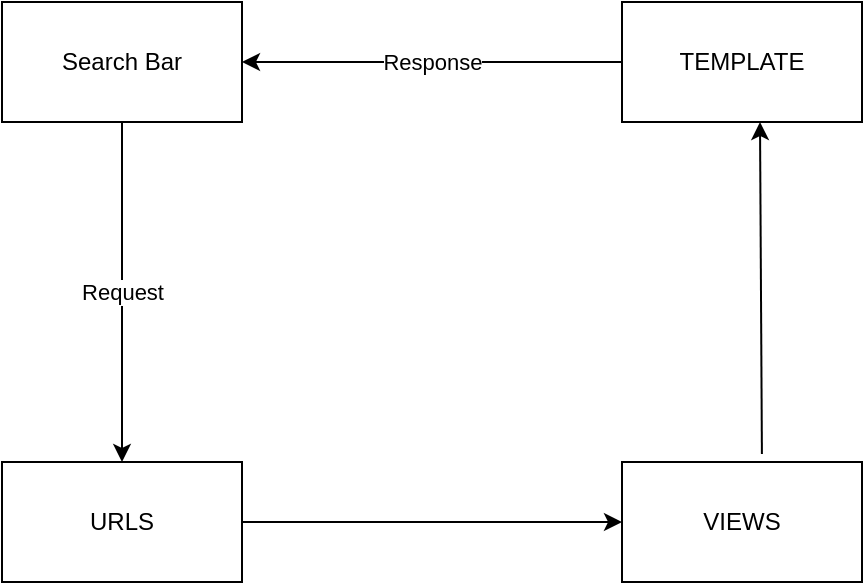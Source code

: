 <mxfile version="21.2.3" type="github">
  <diagram name="Page-1" id="Kp3LggTJVTYBtFRizFHG">
    <mxGraphModel dx="880" dy="465" grid="1" gridSize="10" guides="1" tooltips="1" connect="1" arrows="1" fold="1" page="1" pageScale="1" pageWidth="850" pageHeight="1100" math="0" shadow="0">
      <root>
        <mxCell id="0" />
        <mxCell id="1" parent="0" />
        <mxCell id="ysEN2H4yCYyWhUY970qx-1" value="Search Bar" style="rounded=0;whiteSpace=wrap;html=1;" vertex="1" parent="1">
          <mxGeometry x="140" y="50" width="120" height="60" as="geometry" />
        </mxCell>
        <mxCell id="ysEN2H4yCYyWhUY970qx-2" value="URLS" style="rounded=0;whiteSpace=wrap;html=1;" vertex="1" parent="1">
          <mxGeometry x="140" y="280" width="120" height="60" as="geometry" />
        </mxCell>
        <mxCell id="ysEN2H4yCYyWhUY970qx-3" value="VIEWS" style="rounded=0;whiteSpace=wrap;html=1;" vertex="1" parent="1">
          <mxGeometry x="450" y="280" width="120" height="60" as="geometry" />
        </mxCell>
        <mxCell id="ysEN2H4yCYyWhUY970qx-4" value="TEMPLATE" style="rounded=0;whiteSpace=wrap;html=1;" vertex="1" parent="1">
          <mxGeometry x="450" y="50" width="120" height="60" as="geometry" />
        </mxCell>
        <mxCell id="ysEN2H4yCYyWhUY970qx-5" value="Request" style="endArrow=classic;html=1;rounded=0;exitX=0.5;exitY=1;exitDx=0;exitDy=0;entryX=0.5;entryY=0;entryDx=0;entryDy=0;" edge="1" parent="1" source="ysEN2H4yCYyWhUY970qx-1" target="ysEN2H4yCYyWhUY970qx-2">
          <mxGeometry width="50" height="50" relative="1" as="geometry">
            <mxPoint x="400" y="300" as="sourcePoint" />
            <mxPoint x="450" y="250" as="targetPoint" />
          </mxGeometry>
        </mxCell>
        <mxCell id="ysEN2H4yCYyWhUY970qx-6" value="" style="endArrow=classic;html=1;rounded=0;entryX=0;entryY=0.5;entryDx=0;entryDy=0;exitX=1;exitY=0.5;exitDx=0;exitDy=0;" edge="1" parent="1" source="ysEN2H4yCYyWhUY970qx-2" target="ysEN2H4yCYyWhUY970qx-3">
          <mxGeometry width="50" height="50" relative="1" as="geometry">
            <mxPoint x="270" y="320" as="sourcePoint" />
            <mxPoint x="277" y="486" as="targetPoint" />
          </mxGeometry>
        </mxCell>
        <mxCell id="ysEN2H4yCYyWhUY970qx-7" value="" style="endArrow=classic;html=1;rounded=0;exitX=0.583;exitY=-0.067;exitDx=0;exitDy=0;exitPerimeter=0;entryX=0.575;entryY=1;entryDx=0;entryDy=0;entryPerimeter=0;" edge="1" parent="1" source="ysEN2H4yCYyWhUY970qx-3" target="ysEN2H4yCYyWhUY970qx-4">
          <mxGeometry width="50" height="50" relative="1" as="geometry">
            <mxPoint x="480" y="230" as="sourcePoint" />
            <mxPoint x="530" y="180" as="targetPoint" />
          </mxGeometry>
        </mxCell>
        <mxCell id="ysEN2H4yCYyWhUY970qx-8" value="Response" style="endArrow=classic;html=1;rounded=0;exitX=0;exitY=0.5;exitDx=0;exitDy=0;entryX=1;entryY=0.5;entryDx=0;entryDy=0;" edge="1" parent="1" source="ysEN2H4yCYyWhUY970qx-4" target="ysEN2H4yCYyWhUY970qx-1">
          <mxGeometry width="50" height="50" relative="1" as="geometry">
            <mxPoint x="350" y="100" as="sourcePoint" />
            <mxPoint x="400" y="50" as="targetPoint" />
            <Array as="points" />
          </mxGeometry>
        </mxCell>
      </root>
    </mxGraphModel>
  </diagram>
</mxfile>
